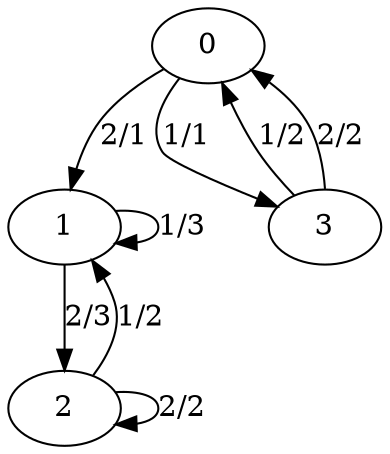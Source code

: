 digraph G {
0;
1;
2;
3;
0->3  [label="1/1", weight="1/1"];
0->1  [label="2/1", weight="2/1"];
1->1  [label="1/3", weight="1/3"];
1->2  [label="2/3", weight="2/3"];
2->1  [label="1/2", weight="1/2"];
2->2  [label="2/2", weight="2/2"];
3->0  [label="1/2", weight="1/2"];
3->0  [label="2/2", weight="2/2"];
}
